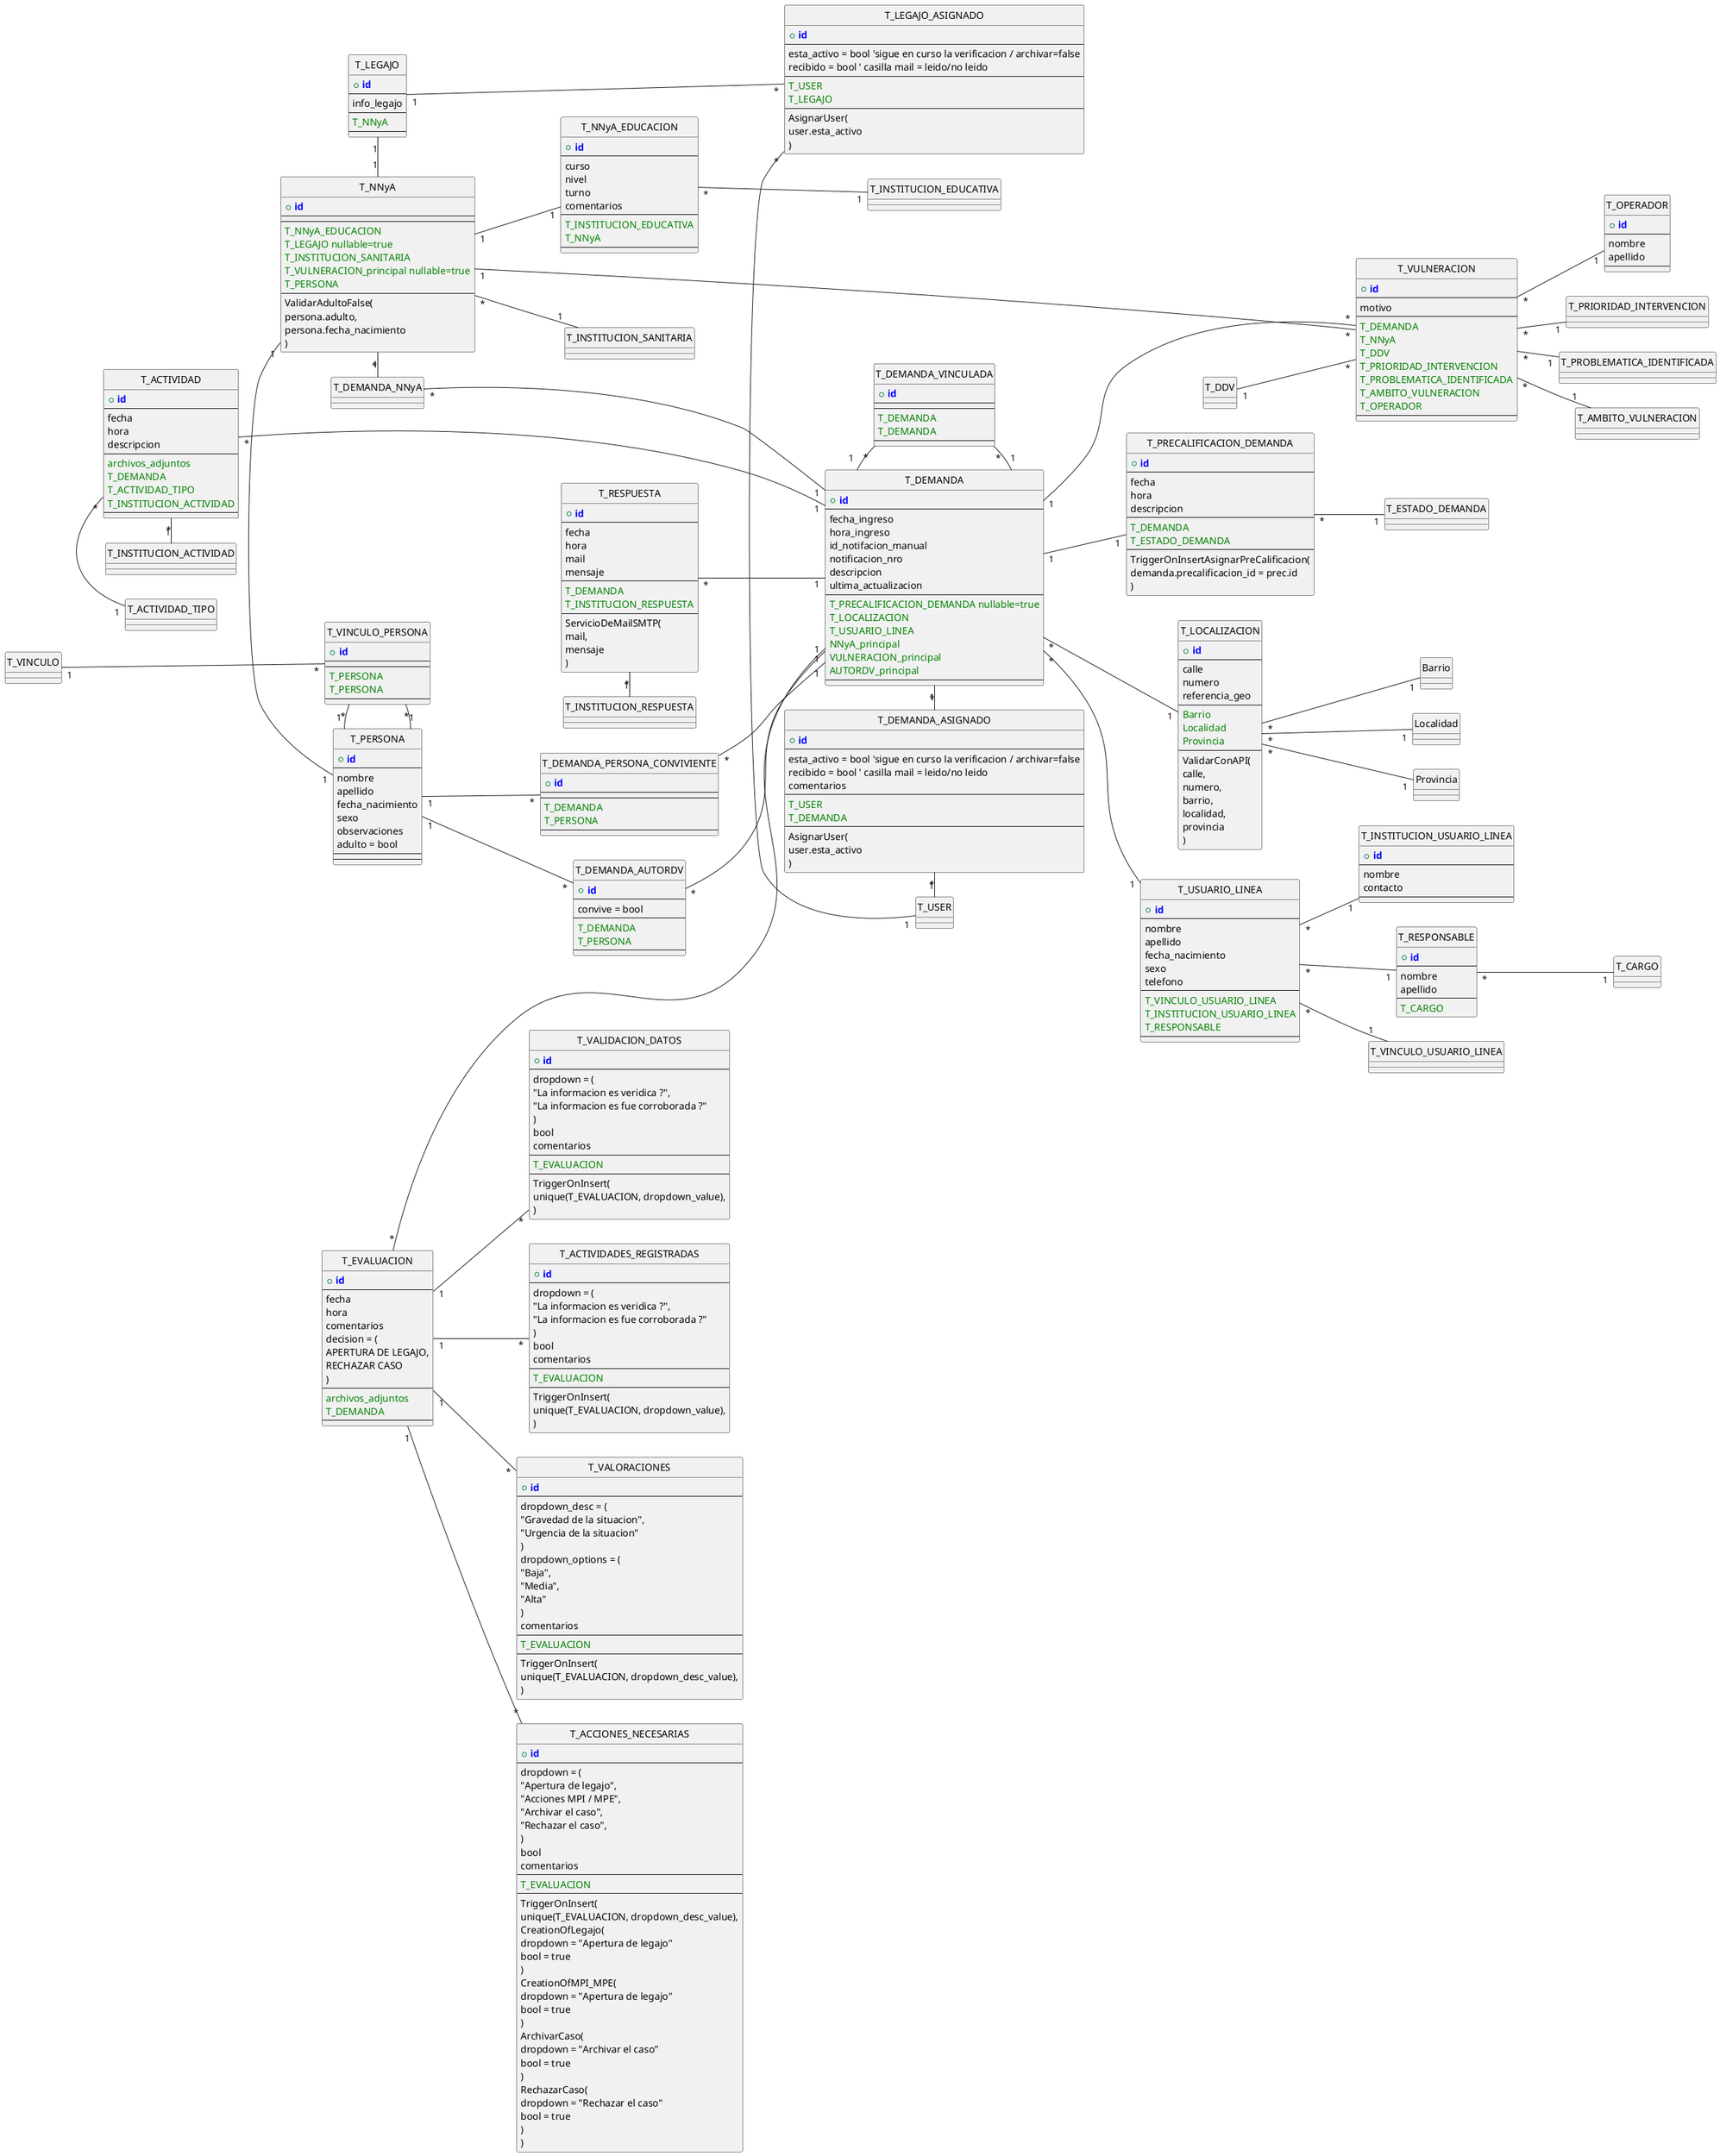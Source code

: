 "@startuml logical_erd"

' !define ENTITY
!define PRIMARY_KEY(x) <b><color:blue>x</color></b>
!define FOREIGN_KEY(x) <color:green>x</color>

hide circle
left to right direction

entity T_DEMANDA {
    + PRIMARY_KEY(id)
    --
    fecha_ingreso
    hora_ingreso
    id_notifacion_manual
    notificacion_nro
    descripcion
    ultima_actualizacion
    --
    FOREIGN_KEY(T_PRECALIFICACION_DEMANDA nullable=true)
    FOREIGN_KEY(T_LOCALIZACION)
    FOREIGN_KEY(T_USUARIO_LINEA)
    FOREIGN_KEY(NNyA_principal)
    FOREIGN_KEY(VULNERACION_principal)
    FOREIGN_KEY(AUTORDV_principal)
    --
}

entity T_DEMANDA_ASIGNADO {
    + PRIMARY_KEY(id)
    --
    esta_activo = bool 'sigue en curso la verificacion / archivar=false
    recibido = bool ' casilla mail = leido/no leido
    comentarios
    --
    FOREIGN_KEY(T_USER)
    FOREIGN_KEY(T_DEMANDA)
    --
    AsignarUser(
        user.esta_activo
        )
}

entity T_PRECALIFICACION_DEMANDA {
    + PRIMARY_KEY(id)
    --
    fecha
    hora
    descripcion
    --
    FOREIGN_KEY(T_DEMANDA)
    FOREIGN_KEY(T_ESTADO_DEMANDA)
    --
    TriggerOnInsertAsignarPreCalificacion(
        demanda.precalificacion_id = prec.id
        )
}

entity T_LOCALIZACION {
    + PRIMARY_KEY(id)
    --
    calle
    numero
    referencia_geo
    --
    FOREIGN_KEY(Barrio)
    FOREIGN_KEY(Localidad)
    FOREIGN_KEY(Provincia)
    --
    ValidarConAPI(
        calle,
        numero,
        barrio,
        localidad,
        provincia
        )
}

entity T_NNyA {
    + PRIMARY_KEY(id)
    --
    --
    FOREIGN_KEY(T_NNyA_EDUCACION)
    FOREIGN_KEY(T_LEGAJO nullable=true)
    FOREIGN_KEY(T_INSTITUCION_SANITARIA)
    FOREIGN_KEY(T_VULNERACION_principal nullable=true)
    FOREIGN_KEY(T_PERSONA)
    --
    ValidarAdultoFalse(
        persona.adulto,
        persona.fecha_nacimiento
        )
}

entity T_NNyA_EDUCACION {
    + PRIMARY_KEY(id)
    --
    curso
    nivel
    turno
    comentarios
    --
    FOREIGN_KEY(T_INSTITUCION_EDUCATIVA)
    FOREIGN_KEY(T_NNyA)
    --
}

entity T_PERSONA {
    + PRIMARY_KEY(id)
    --
    nombre
    apellido
    fecha_nacimiento
    sexo
    observaciones
    adulto = bool
    --
    --
}

entity T_DEMANDA_PERSONA_CONVIVIENTE {
    + PRIMARY_KEY(id)
    --
    --
    FOREIGN_KEY(T_DEMANDA)
    FOREIGN_KEY(T_PERSONA)
    --
}

entity T_VINCULO_PERSONA {
    + PRIMARY_KEY(id)
    --
    --
    FOREIGN_KEY(T_PERSONA)
    FOREIGN_KEY(T_PERSONA)
    --
}

entity T_DEMANDA_AUTORDV {
    + PRIMARY_KEY(id)
    --
    convive = bool
    --
    FOREIGN_KEY(T_DEMANDA)
    FOREIGN_KEY(T_PERSONA)
    --
}

entity T_USUARIO_LINEA {
    + PRIMARY_KEY(id)
    --
    nombre
    apellido
    fecha_nacimiento
    sexo
    telefono
    --
    FOREIGN_KEY(T_VINCULO_USUARIO_LINEA)
    FOREIGN_KEY(T_INSTITUCION_USUARIO_LINEA)
    FOREIGN_KEY(T_RESPONSABLE)
    --
}

entity T_INSTITUCION_USUARIO_LINEA {
    + PRIMARY_KEY(id)
    --
    nombre
    contacto
    --
}

entity T_RESPONSABLE {
    + PRIMARY_KEY(id)
    --
    nombre
    apellido
    --
    FOREIGN_KEY(T_CARGO)
}

entity T_VULNERACION {
    + PRIMARY_KEY(id)
    --
    motivo
    --
    FOREIGN_KEY(T_DEMANDA)
    FOREIGN_KEY(T_NNyA)
    FOREIGN_KEY(T_DDV)
    FOREIGN_KEY(T_PRIORIDAD_INTERVENCION)
    FOREIGN_KEY(T_PROBLEMATICA_IDENTIFICADA)
    FOREIGN_KEY(T_AMBITO_VULNERACION)
    FOREIGN_KEY(T_OPERADOR)
    --
}

entity T_OPERADOR {
    + PRIMARY_KEY(id)
    --
    nombre
    apellido
    --
}

entity T_ACTIVIDAD {
    + PRIMARY_KEY(id)
    --
    fecha
    hora
    descripcion
    --
    FOREIGN_KEY(archivos_adjuntos)
    FOREIGN_KEY(T_DEMANDA)
    FOREIGN_KEY(T_ACTIVIDAD_TIPO)
    FOREIGN_KEY(T_INSTITUCION_ACTIVIDAD)
    --
}

entity T_RESPUESTA {
    + PRIMARY_KEY(id)
    --
    fecha
    hora
    mail
    mensaje
    --
    FOREIGN_KEY(T_DEMANDA)
    FOREIGN_KEY(T_INSTITUCION_RESPUESTA)
    --
    ServicioDeMailSMTP(
        mail,
        mensaje
        )
}

entity T_DEMANDA_VINCULADA {
    + PRIMARY_KEY(id)
    --
    --
    FOREIGN_KEY(T_DEMANDA)
    FOREIGN_KEY(T_DEMANDA)
    --
}

entity T_EVALUACION {
    + PRIMARY_KEY(id)
    --
    fecha
    hora
    comentarios
    decision = (
        APERTURA DE LEGAJO,
        RECHAZAR CASO
    )
    --
    FOREIGN_KEY(archivos_adjuntos)
    FOREIGN_KEY(T_DEMANDA)
    --
}

entity T_VALIDACION_DATOS {
    + PRIMARY_KEY(id)
    --
    dropdown = (
        "La informacion es veridica ?",
        "La informacion es fue corroborada ?"
    )
    bool
    comentarios
    --
    FOREIGN_KEY(T_EVALUACION)
    --
    TriggerOnInsert(
        unique(T_EVALUACION, dropdown_value),
    )
}

entity T_ACTIVIDADES_REGISTRADAS {
    + PRIMARY_KEY(id)
    --
    dropdown = (
        "La informacion es veridica ?",
        "La informacion es fue corroborada ?"
    )
    bool
    comentarios
    --
    FOREIGN_KEY(T_EVALUACION)
    --
    TriggerOnInsert(
        unique(T_EVALUACION, dropdown_value),
    )
}

entity T_VALORACIONES {
    + PRIMARY_KEY(id)
    --
    dropdown_desc = (
        "Gravedad de la situacion",
        "Urgencia de la situacion"
    )
    dropdown_options = (
        "Baja",
        "Media",
        "Alta"
    )
    comentarios
    --
    FOREIGN_KEY(T_EVALUACION)
    --
    TriggerOnInsert(
        unique(T_EVALUACION, dropdown_desc_value),
    )
}

entity T_ACCIONES_NECESARIAS {
    + PRIMARY_KEY(id)
    --
    dropdown = (
        "Apertura de legajo",
        "Acciones MPI / MPE",
        "Archivar el caso",
        "Rechazar el caso",
    )
    bool
    comentarios
    --
    FOREIGN_KEY(T_EVALUACION)
    --
    TriggerOnInsert(
        unique(T_EVALUACION, dropdown_desc_value),
        CreationOfLegajo(
            dropdown = "Apertura de legajo"
            bool = true
        )
        CreationOfMPI_MPE(
            dropdown = "Apertura de legajo"
            bool = true
        )
        ArchivarCaso(
            dropdown = "Archivar el caso"
            bool = true
        )
        RechazarCaso(
            dropdown = "Rechazar el caso"
            bool = true
        )
    )
}

entity T_LEGAJO {
    + PRIMARY_KEY(id)
    --
    info_legajo
    --
    FOREIGN_KEY(T_NNyA)
    --
}

entity T_LEGAJO_ASIGNADO {
    + PRIMARY_KEY(id)
    --
    esta_activo = bool 'sigue en curso la verificacion / archivar=false
    recibido = bool ' casilla mail = leido/no leido
    --
    FOREIGN_KEY(T_USER)
    FOREIGN_KEY(T_LEGAJO)
    --
    AsignarUser(
        user.esta_activo
        )
}

T_DEMANDA_ASIGNADO "*" - "1" T_USER
T_DEMANDA "1" - "*" T_DEMANDA_ASIGNADO
T_DEMANDA "1" -- "1" T_PRECALIFICACION_DEMANDA
T_PRECALIFICACION_DEMANDA "*" -- "1" T_ESTADO_DEMANDA

T_DEMANDA "*" -- "1" T_LOCALIZACION
T_LOCALIZACION "*" -- "1" Barrio
T_LOCALIZACION "*" -- "1" Localidad
T_LOCALIZACION "*" -- "1" Provincia

T_DEMANDA_NNyA "*" - "1" T_DEMANDA
T_NNyA "1" - "*" T_DEMANDA_NNyA

T_NNyA "1" -- "1" T_NNyA_EDUCACION
T_NNyA_EDUCACION "*" -- "1" T_INSTITUCION_EDUCATIVA
T_NNyA "*" -- "1" T_INSTITUCION_SANITARIA

T_NNyA "1" - "1" T_PERSONA

T_DEMANDA_PERSONA_CONVIVIENTE "*" -- "1" T_DEMANDA
T_PERSONA "1" -- "*" T_DEMANDA_PERSONA_CONVIVIENTE

T_VINCULO_PERSONA "*" - "1" T_PERSONA
T_VINCULO_PERSONA "*" - "1" T_PERSONA
T_VINCULO "1" --- "*" T_VINCULO_PERSONA

T_DEMANDA_AUTORDV "*" -- "1" T_DEMANDA
T_PERSONA "1" -- "*" T_DEMANDA_AUTORDV

T_DEMANDA "*" -- "1" T_USUARIO_LINEA
T_USUARIO_LINEA "*" -- "1" T_VINCULO_USUARIO_LINEA

T_USUARIO_LINEA "*" -- "1" T_INSTITUCION_USUARIO_LINEA

T_USUARIO_LINEA "*" -- "1" T_RESPONSABLE
T_RESPONSABLE "*" -- "1" T_CARGO

T_DEMANDA "1" --- "*" T_VULNERACION
T_DDV "1" -- "*" T_VULNERACION

T_VULNERACION "*" -- "1" T_PRIORIDAD_INTERVENCION
T_VULNERACION "*" -- "1" T_PROBLEMATICA_IDENTIFICADA
T_VULNERACION "*" -- "1" T_AMBITO_VULNERACION

T_VULNERACION "*" -- "1" T_OPERADOR
T_NNyA "1" -- "*" T_VULNERACION

T_ACTIVIDAD "*" ---- "1" T_DEMANDA
T_ACTIVIDAD "*" - "1" T_ACTIVIDAD_TIPO
T_ACTIVIDAD "*" - "1" T_INSTITUCION_ACTIVIDAD

T_RESPUESTA "*" -- "1" T_DEMANDA
T_RESPUESTA "*" - "1" T_INSTITUCION_RESPUESTA

T_DEMANDA_VINCULADA "*" - "1" T_DEMANDA
T_DEMANDA_VINCULADA "*" - "1" T_DEMANDA

T_EVALUACION "*" --- "1" T_DEMANDA
T_EVALUACION "1" -- "*" T_VALIDACION_DATOS
T_EVALUACION "1" -- "*" T_ACTIVIDADES_REGISTRADAS
T_EVALUACION "1" -- "*" T_VALORACIONES
T_EVALUACION "1" -- "*" T_ACCIONES_NECESARIAS

T_LEGAJO "1" - "1" T_NNyA

T_LEGAJO_ASIGNADO "*" - "1" T_USER
T_LEGAJO "1" - "*" T_LEGAJO_ASIGNADO

@enduml


' ---> T_DEMANDA parent relationship
' T_VULNERACION_DDV "*" -- "1" T_VULNERACION
' T_VULNERACION_DDV "*" -- "1" T_DDV
' T_DEMANDA parent relationship  <---

' ---> T_DEMANDA Child Relationship (Actividad + Evaluacion + Respuesta)
' DemandasVinculadas = Conexiones de la demanda = caso1=fkDemanda, caso2=fkDemanda

' caratula = identificar legajo o expediente
' NNyA Relationship

' la caratula identifica el NNyA al que se le genera la demanda
' el legajo deberia estar relacionado con la caratula
